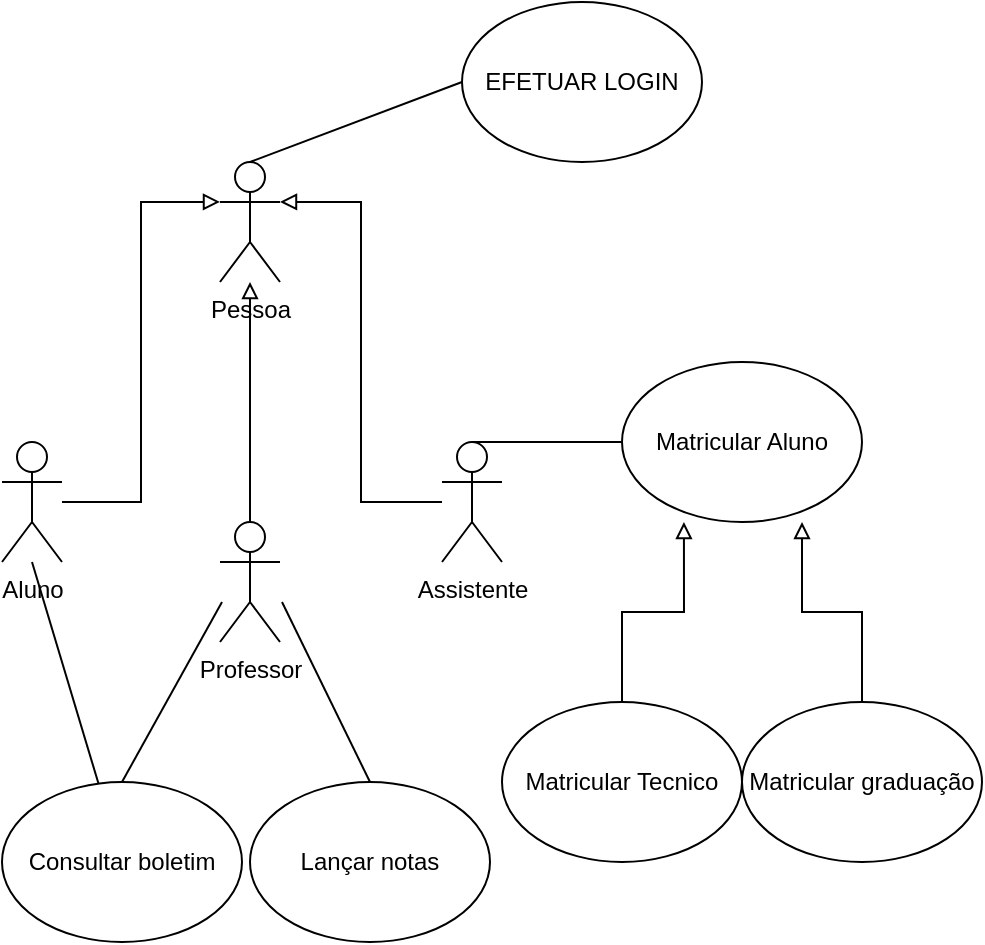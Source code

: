 <mxfile version="17.4.3" type="github">
  <diagram id="DorEvNYtjFXwximQwg8O" name="Page-1">
    <mxGraphModel dx="868" dy="482" grid="1" gridSize="10" guides="1" tooltips="1" connect="1" arrows="1" fold="1" page="1" pageScale="1" pageWidth="827" pageHeight="1169" math="0" shadow="0">
      <root>
        <mxCell id="0" />
        <mxCell id="1" parent="0" />
        <mxCell id="a8nD-PQswxmdD_FAOt-W-7" value="Pessoa" style="shape=umlActor;verticalLabelPosition=bottom;verticalAlign=top;html=1;outlineConnect=0;" vertex="1" parent="1">
          <mxGeometry x="399" y="90" width="30" height="60" as="geometry" />
        </mxCell>
        <mxCell id="a8nD-PQswxmdD_FAOt-W-11" style="edgeStyle=orthogonalEdgeStyle;rounded=0;orthogonalLoop=1;jettySize=auto;html=1;endArrow=block;endFill=0;" edge="1" parent="1" source="a8nD-PQswxmdD_FAOt-W-8" target="a8nD-PQswxmdD_FAOt-W-7">
          <mxGeometry relative="1" as="geometry" />
        </mxCell>
        <mxCell id="a8nD-PQswxmdD_FAOt-W-8" value="Professor" style="shape=umlActor;verticalLabelPosition=bottom;verticalAlign=top;html=1;outlineConnect=0;" vertex="1" parent="1">
          <mxGeometry x="399" y="270" width="30" height="60" as="geometry" />
        </mxCell>
        <mxCell id="a8nD-PQswxmdD_FAOt-W-12" style="edgeStyle=orthogonalEdgeStyle;rounded=0;orthogonalLoop=1;jettySize=auto;html=1;entryX=1;entryY=0.333;entryDx=0;entryDy=0;entryPerimeter=0;endArrow=block;endFill=0;" edge="1" parent="1" source="a8nD-PQswxmdD_FAOt-W-9" target="a8nD-PQswxmdD_FAOt-W-7">
          <mxGeometry relative="1" as="geometry" />
        </mxCell>
        <mxCell id="a8nD-PQswxmdD_FAOt-W-9" value="Assistente" style="shape=umlActor;verticalLabelPosition=bottom;verticalAlign=top;html=1;outlineConnect=0;" vertex="1" parent="1">
          <mxGeometry x="510" y="230" width="30" height="60" as="geometry" />
        </mxCell>
        <mxCell id="a8nD-PQswxmdD_FAOt-W-13" style="edgeStyle=orthogonalEdgeStyle;rounded=0;orthogonalLoop=1;jettySize=auto;html=1;entryX=0;entryY=0.333;entryDx=0;entryDy=0;entryPerimeter=0;endArrow=block;endFill=0;" edge="1" parent="1" source="a8nD-PQswxmdD_FAOt-W-10" target="a8nD-PQswxmdD_FAOt-W-7">
          <mxGeometry relative="1" as="geometry" />
        </mxCell>
        <mxCell id="a8nD-PQswxmdD_FAOt-W-10" value="Aluno" style="shape=umlActor;verticalLabelPosition=bottom;verticalAlign=top;html=1;outlineConnect=0;" vertex="1" parent="1">
          <mxGeometry x="290" y="230" width="30" height="60" as="geometry" />
        </mxCell>
        <mxCell id="a8nD-PQswxmdD_FAOt-W-14" value="EFETUAR LOGIN" style="ellipse;whiteSpace=wrap;html=1;" vertex="1" parent="1">
          <mxGeometry x="520" y="10" width="120" height="80" as="geometry" />
        </mxCell>
        <mxCell id="a8nD-PQswxmdD_FAOt-W-16" value="" style="endArrow=none;html=1;rounded=0;entryX=0;entryY=0.5;entryDx=0;entryDy=0;exitX=0.5;exitY=0;exitDx=0;exitDy=0;exitPerimeter=0;" edge="1" parent="1" source="a8nD-PQswxmdD_FAOt-W-7" target="a8nD-PQswxmdD_FAOt-W-14">
          <mxGeometry width="50" height="50" relative="1" as="geometry">
            <mxPoint x="390" y="190" as="sourcePoint" />
            <mxPoint x="440" y="140" as="targetPoint" />
          </mxGeometry>
        </mxCell>
        <mxCell id="a8nD-PQswxmdD_FAOt-W-17" value="Matricular Aluno" style="ellipse;whiteSpace=wrap;html=1;" vertex="1" parent="1">
          <mxGeometry x="600" y="190" width="120" height="80" as="geometry" />
        </mxCell>
        <mxCell id="a8nD-PQswxmdD_FAOt-W-18" value="" style="endArrow=none;html=1;rounded=0;entryX=0;entryY=0.5;entryDx=0;entryDy=0;exitX=0.5;exitY=0;exitDx=0;exitDy=0;exitPerimeter=0;" edge="1" parent="1" source="a8nD-PQswxmdD_FAOt-W-9" target="a8nD-PQswxmdD_FAOt-W-17">
          <mxGeometry width="50" height="50" relative="1" as="geometry">
            <mxPoint x="390" y="290" as="sourcePoint" />
            <mxPoint x="440" y="240" as="targetPoint" />
          </mxGeometry>
        </mxCell>
        <mxCell id="a8nD-PQswxmdD_FAOt-W-29" style="edgeStyle=orthogonalEdgeStyle;rounded=0;orthogonalLoop=1;jettySize=auto;html=1;exitX=0.5;exitY=0;exitDx=0;exitDy=0;entryX=0.258;entryY=1;entryDx=0;entryDy=0;entryPerimeter=0;endArrow=block;endFill=0;" edge="1" parent="1" source="a8nD-PQswxmdD_FAOt-W-19" target="a8nD-PQswxmdD_FAOt-W-17">
          <mxGeometry relative="1" as="geometry" />
        </mxCell>
        <mxCell id="a8nD-PQswxmdD_FAOt-W-19" value="Matricular Tecnico" style="ellipse;whiteSpace=wrap;html=1;" vertex="1" parent="1">
          <mxGeometry x="540" y="360" width="120" height="80" as="geometry" />
        </mxCell>
        <mxCell id="a8nD-PQswxmdD_FAOt-W-30" style="edgeStyle=orthogonalEdgeStyle;rounded=0;orthogonalLoop=1;jettySize=auto;html=1;exitX=0.5;exitY=0;exitDx=0;exitDy=0;entryX=0.75;entryY=1;entryDx=0;entryDy=0;entryPerimeter=0;endArrow=block;endFill=0;" edge="1" parent="1" source="a8nD-PQswxmdD_FAOt-W-20" target="a8nD-PQswxmdD_FAOt-W-17">
          <mxGeometry relative="1" as="geometry" />
        </mxCell>
        <mxCell id="a8nD-PQswxmdD_FAOt-W-20" value="Matricular graduação" style="ellipse;whiteSpace=wrap;html=1;" vertex="1" parent="1">
          <mxGeometry x="660" y="360" width="120" height="80" as="geometry" />
        </mxCell>
        <mxCell id="a8nD-PQswxmdD_FAOt-W-24" value="Lançar notas" style="ellipse;whiteSpace=wrap;html=1;" vertex="1" parent="1">
          <mxGeometry x="414" y="400" width="120" height="80" as="geometry" />
        </mxCell>
        <mxCell id="a8nD-PQswxmdD_FAOt-W-25" value="Consultar boletim" style="ellipse;whiteSpace=wrap;html=1;" vertex="1" parent="1">
          <mxGeometry x="290" y="400" width="120" height="80" as="geometry" />
        </mxCell>
        <mxCell id="a8nD-PQswxmdD_FAOt-W-26" value="" style="endArrow=none;html=1;rounded=0;exitX=0.5;exitY=0;exitDx=0;exitDy=0;" edge="1" parent="1" source="a8nD-PQswxmdD_FAOt-W-25">
          <mxGeometry width="50" height="50" relative="1" as="geometry">
            <mxPoint x="390" y="420" as="sourcePoint" />
            <mxPoint x="400" y="310" as="targetPoint" />
          </mxGeometry>
        </mxCell>
        <mxCell id="a8nD-PQswxmdD_FAOt-W-27" value="" style="endArrow=none;html=1;rounded=0;exitX=0.5;exitY=0;exitDx=0;exitDy=0;" edge="1" parent="1" source="a8nD-PQswxmdD_FAOt-W-24">
          <mxGeometry width="50" height="50" relative="1" as="geometry">
            <mxPoint x="390" y="420" as="sourcePoint" />
            <mxPoint x="430" y="310" as="targetPoint" />
          </mxGeometry>
        </mxCell>
        <mxCell id="a8nD-PQswxmdD_FAOt-W-28" value="" style="endArrow=none;html=1;rounded=0;" edge="1" parent="1" source="a8nD-PQswxmdD_FAOt-W-25">
          <mxGeometry width="50" height="50" relative="1" as="geometry">
            <mxPoint x="390" y="420" as="sourcePoint" />
            <mxPoint x="305" y="290" as="targetPoint" />
          </mxGeometry>
        </mxCell>
      </root>
    </mxGraphModel>
  </diagram>
</mxfile>
